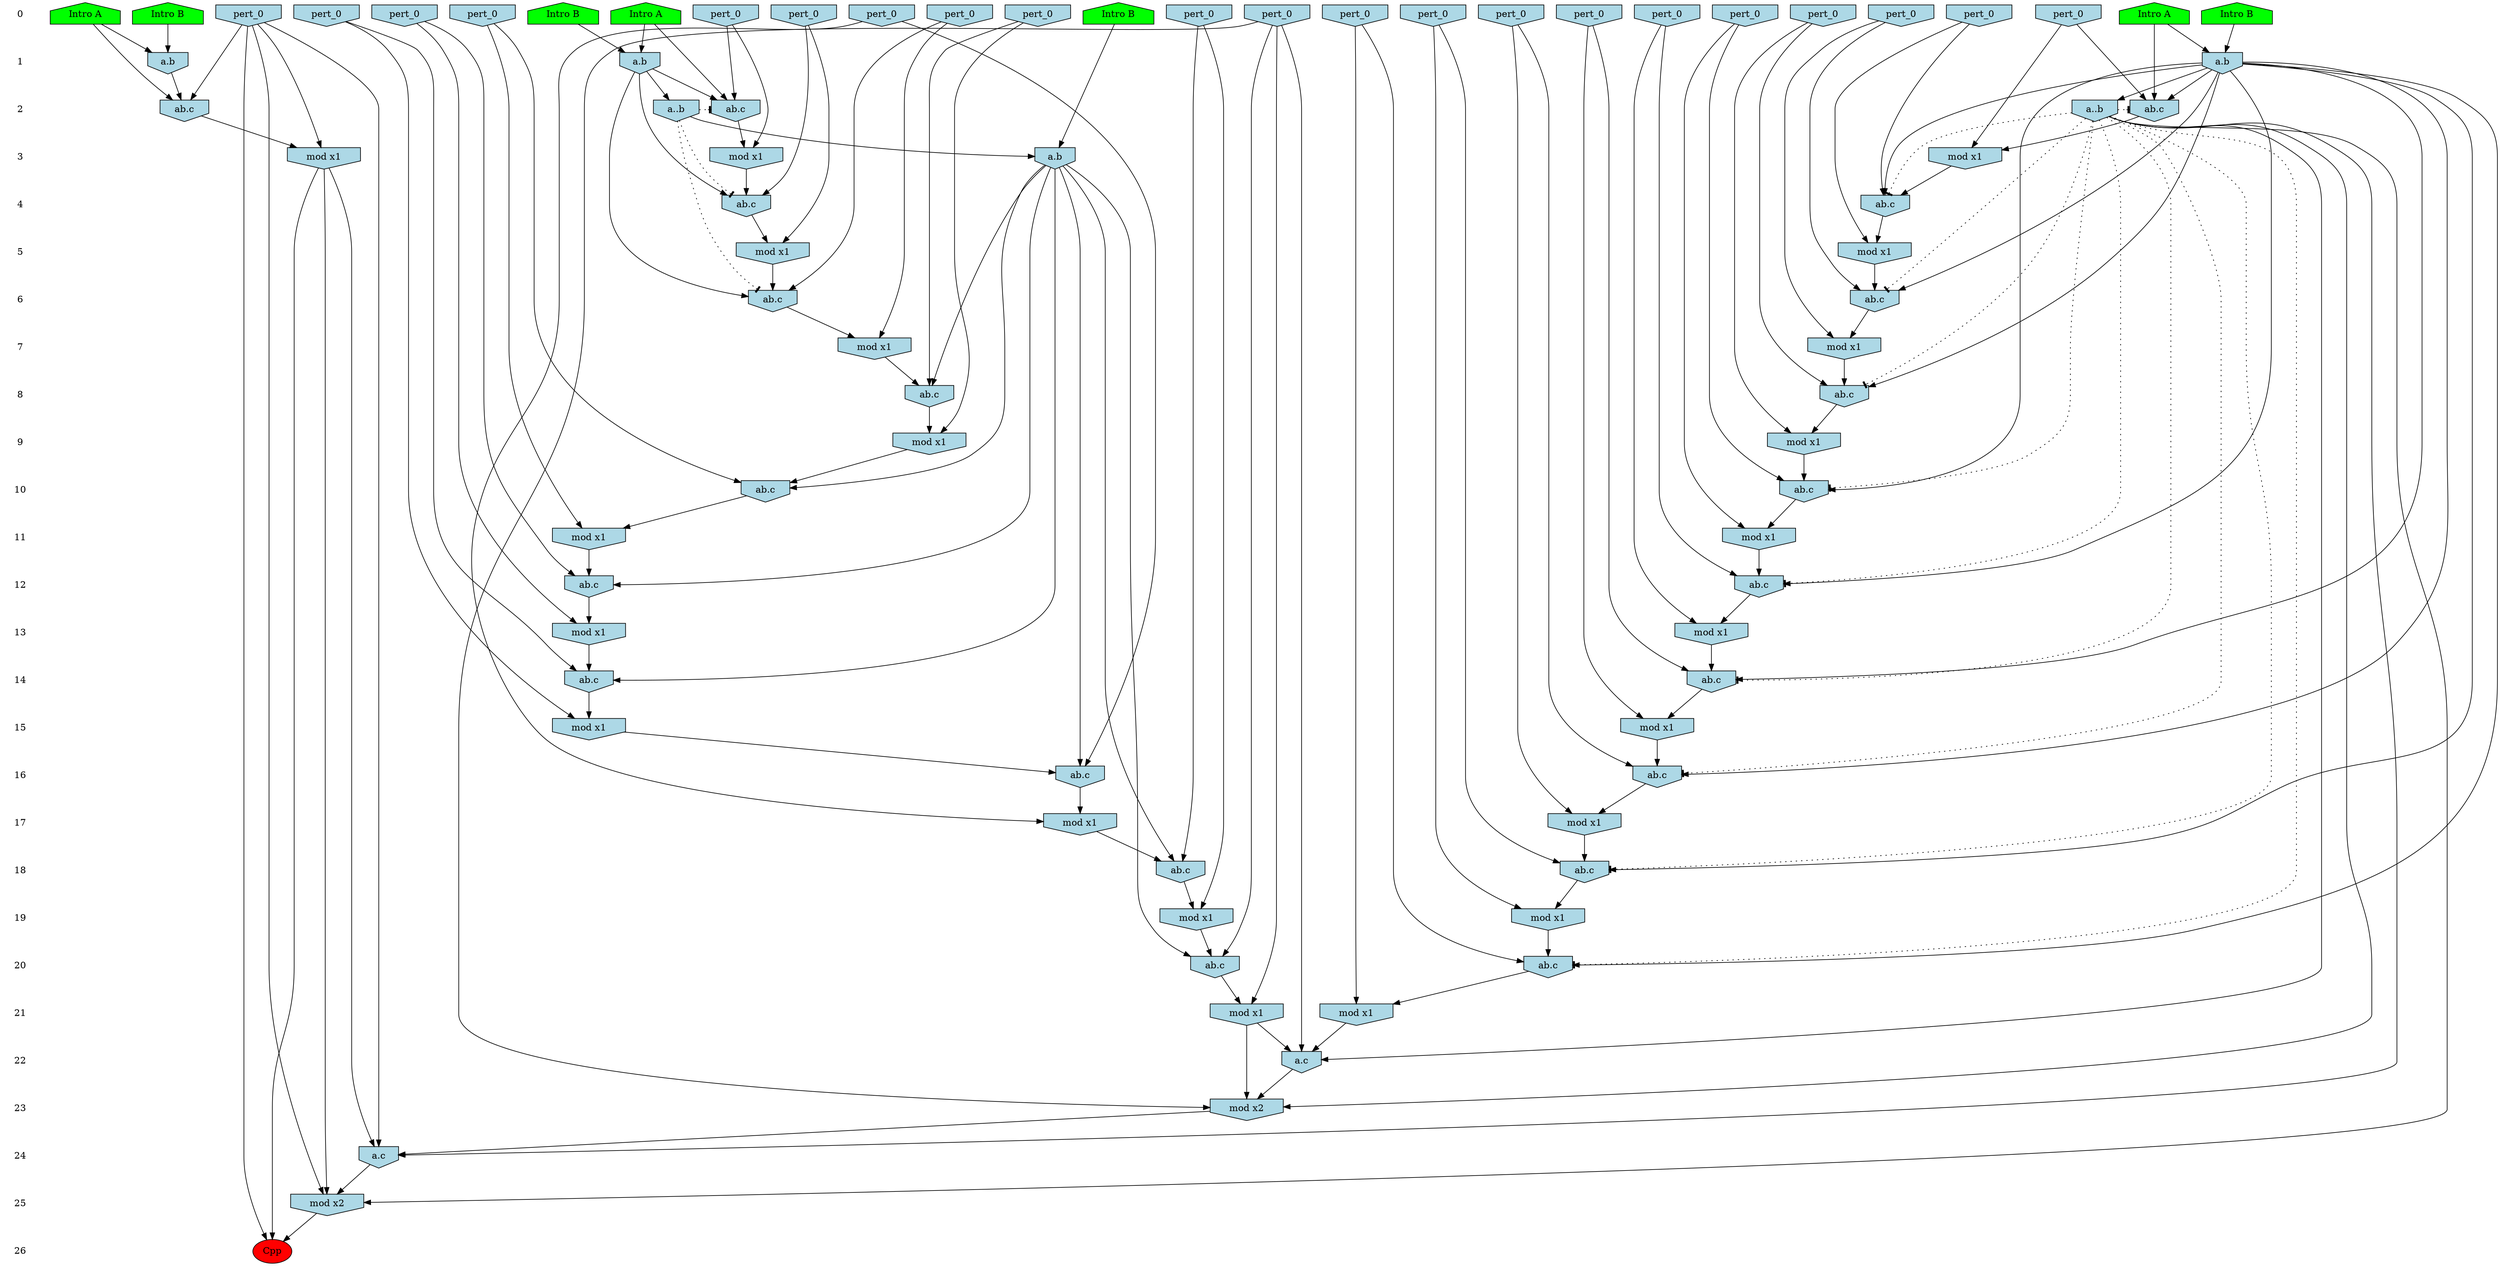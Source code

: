 /* Compression of 1 causal flows obtained in average at 2.000287E+01 t.u */
/* Compressed causal flows were: [1] */
digraph G{
 ranksep=.5 ; 
{ rank = same ; "0" [shape=plaintext] ; node_1 [label ="Intro B", shape=house, style=filled, fillcolor=green] ;
node_2 [label ="Intro B", shape=house, style=filled, fillcolor=green] ;
node_3 [label ="Intro B", shape=house, style=filled, fillcolor=green] ;
node_4 [label ="Intro A", shape=house, style=filled, fillcolor=green] ;
node_5 [label ="Intro A", shape=house, style=filled, fillcolor=green] ;
node_6 [label ="Intro A", shape=house, style=filled, fillcolor=green] ;
node_7 [label ="Intro B", shape=house, style=filled, fillcolor=green] ;
node_11 [label="pert_0", shape=invhouse, style=filled, fillcolor = lightblue] ;
node_12 [label="pert_0", shape=invhouse, style=filled, fillcolor = lightblue] ;
node_13 [label="pert_0", shape=invhouse, style=filled, fillcolor = lightblue] ;
node_14 [label="pert_0", shape=invhouse, style=filled, fillcolor = lightblue] ;
node_15 [label="pert_0", shape=invhouse, style=filled, fillcolor = lightblue] ;
node_16 [label="pert_0", shape=invhouse, style=filled, fillcolor = lightblue] ;
node_17 [label="pert_0", shape=invhouse, style=filled, fillcolor = lightblue] ;
node_18 [label="pert_0", shape=invhouse, style=filled, fillcolor = lightblue] ;
node_19 [label="pert_0", shape=invhouse, style=filled, fillcolor = lightblue] ;
node_20 [label="pert_0", shape=invhouse, style=filled, fillcolor = lightblue] ;
node_21 [label="pert_0", shape=invhouse, style=filled, fillcolor = lightblue] ;
node_22 [label="pert_0", shape=invhouse, style=filled, fillcolor = lightblue] ;
node_23 [label="pert_0", shape=invhouse, style=filled, fillcolor = lightblue] ;
node_24 [label="pert_0", shape=invhouse, style=filled, fillcolor = lightblue] ;
node_25 [label="pert_0", shape=invhouse, style=filled, fillcolor = lightblue] ;
node_26 [label="pert_0", shape=invhouse, style=filled, fillcolor = lightblue] ;
node_27 [label="pert_0", shape=invhouse, style=filled, fillcolor = lightblue] ;
node_28 [label="pert_0", shape=invhouse, style=filled, fillcolor = lightblue] ;
node_29 [label="pert_0", shape=invhouse, style=filled, fillcolor = lightblue] ;
node_30 [label="pert_0", shape=invhouse, style=filled, fillcolor = lightblue] ;
node_31 [label="pert_0", shape=invhouse, style=filled, fillcolor = lightblue] ;
}
{ rank = same ; "1" [shape=plaintext] ; node_8 [label="a.b", shape=invhouse, style=filled, fillcolor = lightblue] ;
node_9 [label="a.b", shape=invhouse, style=filled, fillcolor = lightblue] ;
node_10 [label="a.b", shape=invhouse, style=filled, fillcolor = lightblue] ;
}
{ rank = same ; "2" [shape=plaintext] ; node_32 [label="ab.c", shape=invhouse, style=filled, fillcolor = lightblue] ;
node_33 [label="ab.c", shape=invhouse, style=filled, fillcolor = lightblue] ;
node_35 [label="ab.c", shape=invhouse, style=filled, fillcolor = lightblue] ;
node_43 [label="a..b", shape=invhouse, style=filled, fillcolor = lightblue] ;
node_70 [label="a..b", shape=invhouse, style=filled, fillcolor = lightblue] ;
}
{ rank = same ; "3" [shape=plaintext] ; node_34 [label="mod x1", shape=invhouse, style=filled, fillcolor = lightblue] ;
node_37 [label="mod x1", shape=invhouse, style=filled, fillcolor = lightblue] ;
node_48 [label="mod x1", shape=invhouse, style=filled, fillcolor = lightblue] ;
node_53 [label="a.b", shape=invhouse, style=filled, fillcolor = lightblue] ;
}
{ rank = same ; "4" [shape=plaintext] ; node_36 [label="ab.c", shape=invhouse, style=filled, fillcolor = lightblue] ;
node_38 [label="ab.c", shape=invhouse, style=filled, fillcolor = lightblue] ;
}
{ rank = same ; "5" [shape=plaintext] ; node_39 [label="mod x1", shape=invhouse, style=filled, fillcolor = lightblue] ;
node_40 [label="mod x1", shape=invhouse, style=filled, fillcolor = lightblue] ;
}
{ rank = same ; "6" [shape=plaintext] ; node_41 [label="ab.c", shape=invhouse, style=filled, fillcolor = lightblue] ;
node_42 [label="ab.c", shape=invhouse, style=filled, fillcolor = lightblue] ;
}
{ rank = same ; "7" [shape=plaintext] ; node_44 [label="mod x1", shape=invhouse, style=filled, fillcolor = lightblue] ;
node_56 [label="mod x1", shape=invhouse, style=filled, fillcolor = lightblue] ;
}
{ rank = same ; "8" [shape=plaintext] ; node_45 [label="ab.c", shape=invhouse, style=filled, fillcolor = lightblue] ;
node_57 [label="ab.c", shape=invhouse, style=filled, fillcolor = lightblue] ;
}
{ rank = same ; "9" [shape=plaintext] ; node_46 [label="mod x1", shape=invhouse, style=filled, fillcolor = lightblue] ;
node_58 [label="mod x1", shape=invhouse, style=filled, fillcolor = lightblue] ;
}
{ rank = same ; "10" [shape=plaintext] ; node_47 [label="ab.c", shape=invhouse, style=filled, fillcolor = lightblue] ;
node_59 [label="ab.c", shape=invhouse, style=filled, fillcolor = lightblue] ;
}
{ rank = same ; "11" [shape=plaintext] ; node_49 [label="mod x1", shape=invhouse, style=filled, fillcolor = lightblue] ;
node_60 [label="mod x1", shape=invhouse, style=filled, fillcolor = lightblue] ;
}
{ rank = same ; "12" [shape=plaintext] ; node_50 [label="ab.c", shape=invhouse, style=filled, fillcolor = lightblue] ;
node_61 [label="ab.c", shape=invhouse, style=filled, fillcolor = lightblue] ;
}
{ rank = same ; "13" [shape=plaintext] ; node_51 [label="mod x1", shape=invhouse, style=filled, fillcolor = lightblue] ;
node_62 [label="mod x1", shape=invhouse, style=filled, fillcolor = lightblue] ;
}
{ rank = same ; "14" [shape=plaintext] ; node_52 [label="ab.c", shape=invhouse, style=filled, fillcolor = lightblue] ;
node_63 [label="ab.c", shape=invhouse, style=filled, fillcolor = lightblue] ;
}
{ rank = same ; "15" [shape=plaintext] ; node_54 [label="mod x1", shape=invhouse, style=filled, fillcolor = lightblue] ;
node_68 [label="mod x1", shape=invhouse, style=filled, fillcolor = lightblue] ;
}
{ rank = same ; "16" [shape=plaintext] ; node_55 [label="ab.c", shape=invhouse, style=filled, fillcolor = lightblue] ;
node_69 [label="ab.c", shape=invhouse, style=filled, fillcolor = lightblue] ;
}
{ rank = same ; "17" [shape=plaintext] ; node_64 [label="mod x1", shape=invhouse, style=filled, fillcolor = lightblue] ;
node_71 [label="mod x1", shape=invhouse, style=filled, fillcolor = lightblue] ;
}
{ rank = same ; "18" [shape=plaintext] ; node_65 [label="ab.c", shape=invhouse, style=filled, fillcolor = lightblue] ;
node_72 [label="ab.c", shape=invhouse, style=filled, fillcolor = lightblue] ;
}
{ rank = same ; "19" [shape=plaintext] ; node_66 [label="mod x1", shape=invhouse, style=filled, fillcolor = lightblue] ;
node_73 [label="mod x1", shape=invhouse, style=filled, fillcolor = lightblue] ;
}
{ rank = same ; "20" [shape=plaintext] ; node_67 [label="ab.c", shape=invhouse, style=filled, fillcolor = lightblue] ;
node_74 [label="ab.c", shape=invhouse, style=filled, fillcolor = lightblue] ;
}
{ rank = same ; "21" [shape=plaintext] ; node_75 [label="mod x1", shape=invhouse, style=filled, fillcolor = lightblue] ;
node_76 [label="mod x1", shape=invhouse, style=filled, fillcolor = lightblue] ;
}
{ rank = same ; "22" [shape=plaintext] ; node_77 [label="a.c", shape=invhouse, style=filled, fillcolor = lightblue] ;
}
{ rank = same ; "23" [shape=plaintext] ; node_78 [label="mod x2", shape=invhouse, style=filled, fillcolor = lightblue] ;
}
{ rank = same ; "24" [shape=plaintext] ; node_79 [label="a.c", shape=invhouse, style=filled, fillcolor = lightblue] ;
}
{ rank = same ; "25" [shape=plaintext] ; node_80 [label="mod x2", shape=invhouse, style=filled, fillcolor = lightblue] ;
}
{ rank = same ; "26" [shape=plaintext] ; node_81 [label ="Cpp", style=filled, fillcolor=red] ;
}
"0" -> "1" [style="invis"]; 
"1" -> "2" [style="invis"]; 
"2" -> "3" [style="invis"]; 
"3" -> "4" [style="invis"]; 
"4" -> "5" [style="invis"]; 
"5" -> "6" [style="invis"]; 
"6" -> "7" [style="invis"]; 
"7" -> "8" [style="invis"]; 
"8" -> "9" [style="invis"]; 
"9" -> "10" [style="invis"]; 
"10" -> "11" [style="invis"]; 
"11" -> "12" [style="invis"]; 
"12" -> "13" [style="invis"]; 
"13" -> "14" [style="invis"]; 
"14" -> "15" [style="invis"]; 
"15" -> "16" [style="invis"]; 
"16" -> "17" [style="invis"]; 
"17" -> "18" [style="invis"]; 
"18" -> "19" [style="invis"]; 
"19" -> "20" [style="invis"]; 
"20" -> "21" [style="invis"]; 
"21" -> "22" [style="invis"]; 
"22" -> "23" [style="invis"]; 
"23" -> "24" [style="invis"]; 
"24" -> "25" [style="invis"]; 
"25" -> "26" [style="invis"]; 
node_2 -> node_8
node_6 -> node_8
node_4 -> node_9
node_7 -> node_9
node_3 -> node_10
node_5 -> node_10
node_6 -> node_32
node_8 -> node_32
node_15 -> node_32
node_4 -> node_33
node_9 -> node_33
node_17 -> node_33
node_15 -> node_34
node_32 -> node_34
node_5 -> node_35
node_10 -> node_35
node_30 -> node_35
node_8 -> node_36
node_20 -> node_36
node_34 -> node_36
node_30 -> node_37
node_35 -> node_37
node_10 -> node_38
node_18 -> node_38
node_37 -> node_38
node_20 -> node_39
node_36 -> node_39
node_18 -> node_40
node_38 -> node_40
node_10 -> node_41
node_29 -> node_41
node_40 -> node_41
node_8 -> node_42
node_25 -> node_42
node_39 -> node_42
node_10 -> node_43
node_25 -> node_44
node_42 -> node_44
node_8 -> node_45
node_16 -> node_45
node_44 -> node_45
node_16 -> node_46
node_45 -> node_46
node_8 -> node_47
node_21 -> node_47
node_46 -> node_47
node_17 -> node_48
node_33 -> node_48
node_21 -> node_49
node_47 -> node_49
node_8 -> node_50
node_22 -> node_50
node_49 -> node_50
node_22 -> node_51
node_50 -> node_51
node_8 -> node_52
node_11 -> node_52
node_51 -> node_52
node_1 -> node_53
node_43 -> node_53
node_11 -> node_54
node_52 -> node_54
node_8 -> node_55
node_14 -> node_55
node_54 -> node_55
node_29 -> node_56
node_41 -> node_56
node_27 -> node_57
node_53 -> node_57
node_56 -> node_57
node_27 -> node_58
node_57 -> node_58
node_13 -> node_59
node_53 -> node_59
node_58 -> node_59
node_13 -> node_60
node_59 -> node_60
node_23 -> node_61
node_53 -> node_61
node_60 -> node_61
node_23 -> node_62
node_61 -> node_62
node_26 -> node_63
node_53 -> node_63
node_62 -> node_63
node_14 -> node_64
node_55 -> node_64
node_8 -> node_65
node_31 -> node_65
node_64 -> node_65
node_31 -> node_66
node_65 -> node_66
node_8 -> node_67
node_12 -> node_67
node_66 -> node_67
node_26 -> node_68
node_63 -> node_68
node_24 -> node_69
node_53 -> node_69
node_68 -> node_69
node_8 -> node_70
node_24 -> node_71
node_69 -> node_71
node_19 -> node_72
node_53 -> node_72
node_71 -> node_72
node_19 -> node_73
node_72 -> node_73
node_28 -> node_74
node_53 -> node_74
node_73 -> node_74
node_12 -> node_75
node_67 -> node_75
node_28 -> node_76
node_74 -> node_76
node_28 -> node_77
node_70 -> node_77
node_75 -> node_77
node_76 -> node_77
node_28 -> node_78
node_70 -> node_78
node_76 -> node_78
node_77 -> node_78
node_17 -> node_79
node_48 -> node_79
node_70 -> node_79
node_78 -> node_79
node_17 -> node_80
node_48 -> node_80
node_70 -> node_80
node_79 -> node_80
node_17 -> node_81
node_48 -> node_81
node_80 -> node_81
node_43 -> node_35 [style=dotted, arrowhead = tee] 
node_43 -> node_38 [style=dotted, arrowhead = tee] 
node_43 -> node_41 [style=dotted, arrowhead = tee] 
node_70 -> node_32 [style=dotted, arrowhead = tee] 
node_70 -> node_36 [style=dotted, arrowhead = tee] 
node_70 -> node_42 [style=dotted, arrowhead = tee] 
node_70 -> node_45 [style=dotted, arrowhead = tee] 
node_70 -> node_47 [style=dotted, arrowhead = tee] 
node_70 -> node_50 [style=dotted, arrowhead = tee] 
node_70 -> node_52 [style=dotted, arrowhead = tee] 
node_70 -> node_55 [style=dotted, arrowhead = tee] 
node_70 -> node_65 [style=dotted, arrowhead = tee] 
node_70 -> node_67 [style=dotted, arrowhead = tee] 
}
/*
 Dot generation time: 0.012001
*/
